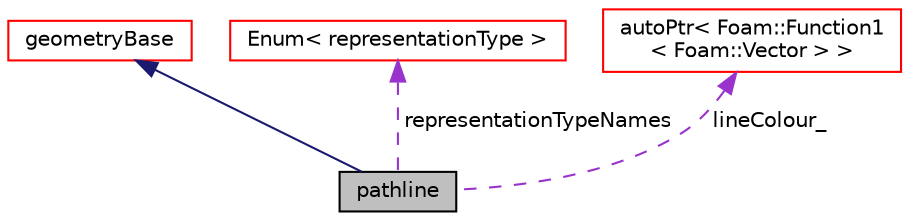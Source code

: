 digraph "pathline"
{
  bgcolor="transparent";
  edge [fontname="Helvetica",fontsize="10",labelfontname="Helvetica",labelfontsize="10"];
  node [fontname="Helvetica",fontsize="10",shape=record];
  Node1 [label="pathline",height=0.2,width=0.4,color="black", fillcolor="grey75", style="filled" fontcolor="black"];
  Node2 -> Node1 [dir="back",color="midnightblue",fontsize="10",style="solid",fontname="Helvetica"];
  Node2 [label="geometryBase",height=0.2,width=0.4,color="red",URL="$classFoam_1_1functionObjects_1_1runTimePostPro_1_1geometryBase.html",tooltip="Base class for surface, text handling etc. "];
  Node3 -> Node1 [dir="back",color="darkorchid3",fontsize="10",style="dashed",label=" representationTypeNames" ,fontname="Helvetica"];
  Node3 [label="Enum\< representationType \>",height=0.2,width=0.4,color="red",URL="$classFoam_1_1Enum.html"];
  Node4 -> Node1 [dir="back",color="darkorchid3",fontsize="10",style="dashed",label=" lineColour_" ,fontname="Helvetica"];
  Node4 [label="autoPtr\< Foam::Function1\l\< Foam::Vector \> \>",height=0.2,width=0.4,color="red",URL="$classFoam_1_1autoPtr.html"];
}
